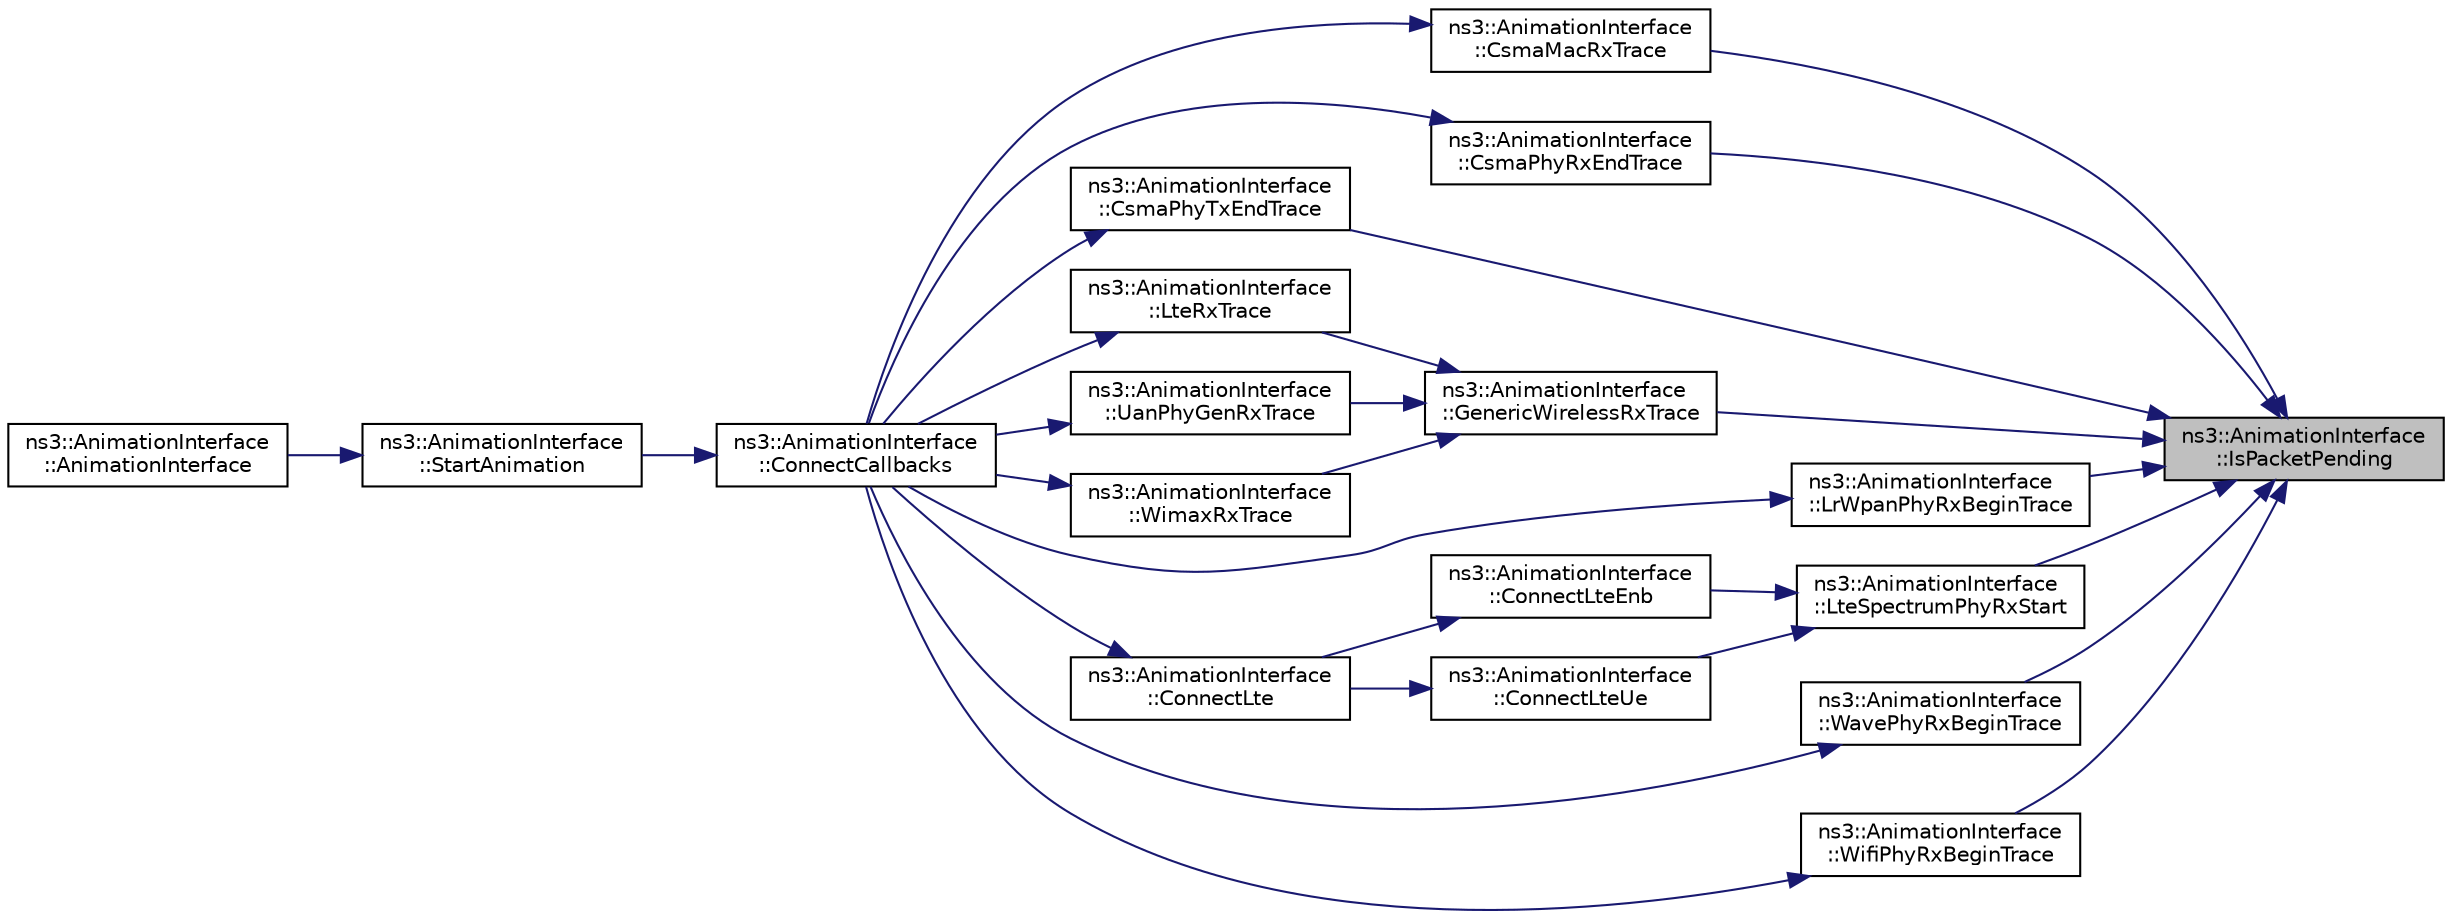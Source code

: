 digraph "ns3::AnimationInterface::IsPacketPending"
{
 // LATEX_PDF_SIZE
  edge [fontname="Helvetica",fontsize="10",labelfontname="Helvetica",labelfontsize="10"];
  node [fontname="Helvetica",fontsize="10",shape=record];
  rankdir="RL";
  Node1 [label="ns3::AnimationInterface\l::IsPacketPending",height=0.2,width=0.4,color="black", fillcolor="grey75", style="filled", fontcolor="black",tooltip="Is packet pending function."];
  Node1 -> Node2 [dir="back",color="midnightblue",fontsize="10",style="solid",fontname="Helvetica"];
  Node2 [label="ns3::AnimationInterface\l::CsmaMacRxTrace",height=0.2,width=0.4,color="black", fillcolor="white", style="filled",URL="$classns3_1_1_animation_interface.html#a8ca49462ea639259c8b967d8a020d93f",tooltip="CSMA MAC receive trace function."];
  Node2 -> Node3 [dir="back",color="midnightblue",fontsize="10",style="solid",fontname="Helvetica"];
  Node3 [label="ns3::AnimationInterface\l::ConnectCallbacks",height=0.2,width=0.4,color="black", fillcolor="white", style="filled",URL="$classns3_1_1_animation_interface.html#a3475aa338984f2024403caa04c146027",tooltip="Connect callbacks function."];
  Node3 -> Node4 [dir="back",color="midnightblue",fontsize="10",style="solid",fontname="Helvetica"];
  Node4 [label="ns3::AnimationInterface\l::StartAnimation",height=0.2,width=0.4,color="black", fillcolor="white", style="filled",URL="$classns3_1_1_animation_interface.html#aed28bace6b97494e11179766449bb442",tooltip="Start animation function."];
  Node4 -> Node5 [dir="back",color="midnightblue",fontsize="10",style="solid",fontname="Helvetica"];
  Node5 [label="ns3::AnimationInterface\l::AnimationInterface",height=0.2,width=0.4,color="black", fillcolor="white", style="filled",URL="$classns3_1_1_animation_interface.html#a88af7da6eb605ec7e9d8cb3fcc8a6466",tooltip="Constructor."];
  Node1 -> Node6 [dir="back",color="midnightblue",fontsize="10",style="solid",fontname="Helvetica"];
  Node6 [label="ns3::AnimationInterface\l::CsmaPhyRxEndTrace",height=0.2,width=0.4,color="black", fillcolor="white", style="filled",URL="$classns3_1_1_animation_interface.html#a031728e043bab0338deb86aa5f0a1c26",tooltip="CSMA Phy receive end trace function."];
  Node6 -> Node3 [dir="back",color="midnightblue",fontsize="10",style="solid",fontname="Helvetica"];
  Node1 -> Node7 [dir="back",color="midnightblue",fontsize="10",style="solid",fontname="Helvetica"];
  Node7 [label="ns3::AnimationInterface\l::CsmaPhyTxEndTrace",height=0.2,width=0.4,color="black", fillcolor="white", style="filled",URL="$classns3_1_1_animation_interface.html#ad3d82da5ad705ec6c7be332fd1fcc911",tooltip="CSMA Phy transmit end trace function."];
  Node7 -> Node3 [dir="back",color="midnightblue",fontsize="10",style="solid",fontname="Helvetica"];
  Node1 -> Node8 [dir="back",color="midnightblue",fontsize="10",style="solid",fontname="Helvetica"];
  Node8 [label="ns3::AnimationInterface\l::GenericWirelessRxTrace",height=0.2,width=0.4,color="black", fillcolor="white", style="filled",URL="$classns3_1_1_animation_interface.html#adf54784892a11509eee9c15d7ded8bef",tooltip="Generic wireless receive trace function."];
  Node8 -> Node9 [dir="back",color="midnightblue",fontsize="10",style="solid",fontname="Helvetica"];
  Node9 [label="ns3::AnimationInterface\l::LteRxTrace",height=0.2,width=0.4,color="black", fillcolor="white", style="filled",URL="$classns3_1_1_animation_interface.html#a1b44e17f04eb8cdb33de77c7ec544cd6",tooltip="LTE receive trace function."];
  Node9 -> Node3 [dir="back",color="midnightblue",fontsize="10",style="solid",fontname="Helvetica"];
  Node8 -> Node10 [dir="back",color="midnightblue",fontsize="10",style="solid",fontname="Helvetica"];
  Node10 [label="ns3::AnimationInterface\l::UanPhyGenRxTrace",height=0.2,width=0.4,color="black", fillcolor="white", style="filled",URL="$classns3_1_1_animation_interface.html#a8ced521c1d66785fd2920ec0fe52fee4",tooltip="UAN Phy gen receive trace function."];
  Node10 -> Node3 [dir="back",color="midnightblue",fontsize="10",style="solid",fontname="Helvetica"];
  Node8 -> Node11 [dir="back",color="midnightblue",fontsize="10",style="solid",fontname="Helvetica"];
  Node11 [label="ns3::AnimationInterface\l::WimaxRxTrace",height=0.2,width=0.4,color="black", fillcolor="white", style="filled",URL="$classns3_1_1_animation_interface.html#aa8d5fb8e55267b669a99599e0a27afe9",tooltip="WIMax receive trace function."];
  Node11 -> Node3 [dir="back",color="midnightblue",fontsize="10",style="solid",fontname="Helvetica"];
  Node1 -> Node12 [dir="back",color="midnightblue",fontsize="10",style="solid",fontname="Helvetica"];
  Node12 [label="ns3::AnimationInterface\l::LrWpanPhyRxBeginTrace",height=0.2,width=0.4,color="black", fillcolor="white", style="filled",URL="$classns3_1_1_animation_interface.html#a1457c08242d10ec3506242cc9699c836",tooltip="LR-WPAN Phy receive begin trace function."];
  Node12 -> Node3 [dir="back",color="midnightblue",fontsize="10",style="solid",fontname="Helvetica"];
  Node1 -> Node13 [dir="back",color="midnightblue",fontsize="10",style="solid",fontname="Helvetica"];
  Node13 [label="ns3::AnimationInterface\l::LteSpectrumPhyRxStart",height=0.2,width=0.4,color="black", fillcolor="white", style="filled",URL="$classns3_1_1_animation_interface.html#a476014043547ee8c36cdbd92324c938f",tooltip="LTE Spectrum Phy receive start function."];
  Node13 -> Node14 [dir="back",color="midnightblue",fontsize="10",style="solid",fontname="Helvetica"];
  Node14 [label="ns3::AnimationInterface\l::ConnectLteEnb",height=0.2,width=0.4,color="black", fillcolor="white", style="filled",URL="$classns3_1_1_animation_interface.html#adf464333f57bcf13efca2af8b47f0ac7",tooltip="Connect LTE ENB function."];
  Node14 -> Node15 [dir="back",color="midnightblue",fontsize="10",style="solid",fontname="Helvetica"];
  Node15 [label="ns3::AnimationInterface\l::ConnectLte",height=0.2,width=0.4,color="black", fillcolor="white", style="filled",URL="$classns3_1_1_animation_interface.html#a921e35bb00b2d0032dde4147bd2a200e",tooltip="Connect LTE function."];
  Node15 -> Node3 [dir="back",color="midnightblue",fontsize="10",style="solid",fontname="Helvetica"];
  Node13 -> Node16 [dir="back",color="midnightblue",fontsize="10",style="solid",fontname="Helvetica"];
  Node16 [label="ns3::AnimationInterface\l::ConnectLteUe",height=0.2,width=0.4,color="black", fillcolor="white", style="filled",URL="$classns3_1_1_animation_interface.html#a30a06abf385e5a74951ee74147e897dc",tooltip="Connect LTE ue function."];
  Node16 -> Node15 [dir="back",color="midnightblue",fontsize="10",style="solid",fontname="Helvetica"];
  Node1 -> Node17 [dir="back",color="midnightblue",fontsize="10",style="solid",fontname="Helvetica"];
  Node17 [label="ns3::AnimationInterface\l::WavePhyRxBeginTrace",height=0.2,width=0.4,color="black", fillcolor="white", style="filled",URL="$classns3_1_1_animation_interface.html#af08889e9f06ddd922b5a179c374d0f21",tooltip="WAVE Phy receive begin trace function."];
  Node17 -> Node3 [dir="back",color="midnightblue",fontsize="10",style="solid",fontname="Helvetica"];
  Node1 -> Node18 [dir="back",color="midnightblue",fontsize="10",style="solid",fontname="Helvetica"];
  Node18 [label="ns3::AnimationInterface\l::WifiPhyRxBeginTrace",height=0.2,width=0.4,color="black", fillcolor="white", style="filled",URL="$classns3_1_1_animation_interface.html#a3bc0fb2ec726516b1a2b8d1da00f0b1f",tooltip="wifi Phy receive begin trace function"];
  Node18 -> Node3 [dir="back",color="midnightblue",fontsize="10",style="solid",fontname="Helvetica"];
}
